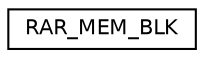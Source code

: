 digraph "Graphical Class Hierarchy"
{
 // LATEX_PDF_SIZE
  edge [fontname="Helvetica",fontsize="10",labelfontname="Helvetica",labelfontsize="10"];
  node [fontname="Helvetica",fontsize="10",shape=record];
  rankdir="LR";
  Node0 [label="RAR_MEM_BLK",height=0.2,width=0.4,color="black", fillcolor="white", style="filled",URL="$structRAR__MEM__BLK.html",tooltip=" "];
}

